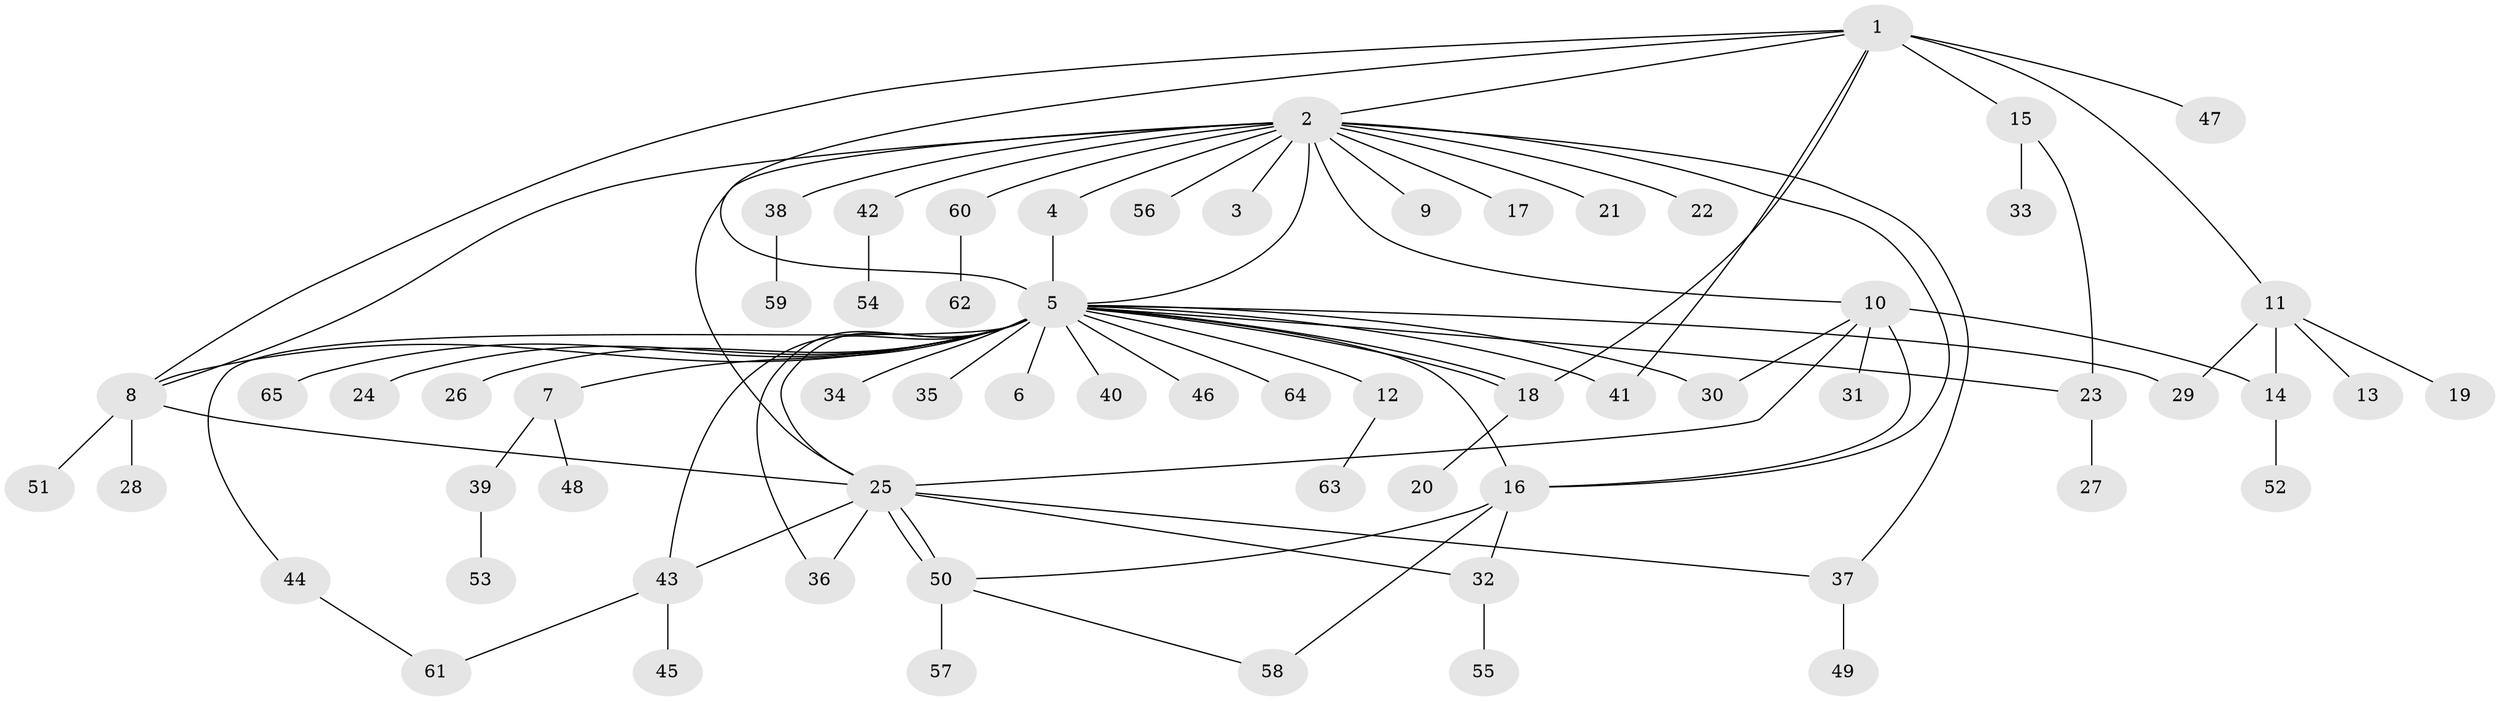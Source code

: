 // Generated by graph-tools (version 1.1) at 2025/50/03/09/25 03:50:00]
// undirected, 65 vertices, 88 edges
graph export_dot {
graph [start="1"]
  node [color=gray90,style=filled];
  1;
  2;
  3;
  4;
  5;
  6;
  7;
  8;
  9;
  10;
  11;
  12;
  13;
  14;
  15;
  16;
  17;
  18;
  19;
  20;
  21;
  22;
  23;
  24;
  25;
  26;
  27;
  28;
  29;
  30;
  31;
  32;
  33;
  34;
  35;
  36;
  37;
  38;
  39;
  40;
  41;
  42;
  43;
  44;
  45;
  46;
  47;
  48;
  49;
  50;
  51;
  52;
  53;
  54;
  55;
  56;
  57;
  58;
  59;
  60;
  61;
  62;
  63;
  64;
  65;
  1 -- 2;
  1 -- 5;
  1 -- 8;
  1 -- 11;
  1 -- 15;
  1 -- 18;
  1 -- 41;
  1 -- 47;
  2 -- 3;
  2 -- 4;
  2 -- 5;
  2 -- 8;
  2 -- 9;
  2 -- 10;
  2 -- 16;
  2 -- 17;
  2 -- 21;
  2 -- 22;
  2 -- 25;
  2 -- 37;
  2 -- 38;
  2 -- 42;
  2 -- 56;
  2 -- 60;
  4 -- 5;
  5 -- 6;
  5 -- 7;
  5 -- 8;
  5 -- 12;
  5 -- 16;
  5 -- 18;
  5 -- 18;
  5 -- 23;
  5 -- 24;
  5 -- 25;
  5 -- 26;
  5 -- 29;
  5 -- 30;
  5 -- 34;
  5 -- 35;
  5 -- 36;
  5 -- 40;
  5 -- 41;
  5 -- 43;
  5 -- 44;
  5 -- 46;
  5 -- 64;
  5 -- 65;
  7 -- 39;
  7 -- 48;
  8 -- 25;
  8 -- 28;
  8 -- 51;
  10 -- 14;
  10 -- 16;
  10 -- 25;
  10 -- 30;
  10 -- 31;
  11 -- 13;
  11 -- 14;
  11 -- 19;
  11 -- 29;
  12 -- 63;
  14 -- 52;
  15 -- 23;
  15 -- 33;
  16 -- 32;
  16 -- 50;
  16 -- 58;
  18 -- 20;
  23 -- 27;
  25 -- 32;
  25 -- 36;
  25 -- 37;
  25 -- 43;
  25 -- 50;
  25 -- 50;
  32 -- 55;
  37 -- 49;
  38 -- 59;
  39 -- 53;
  42 -- 54;
  43 -- 45;
  43 -- 61;
  44 -- 61;
  50 -- 57;
  50 -- 58;
  60 -- 62;
}
